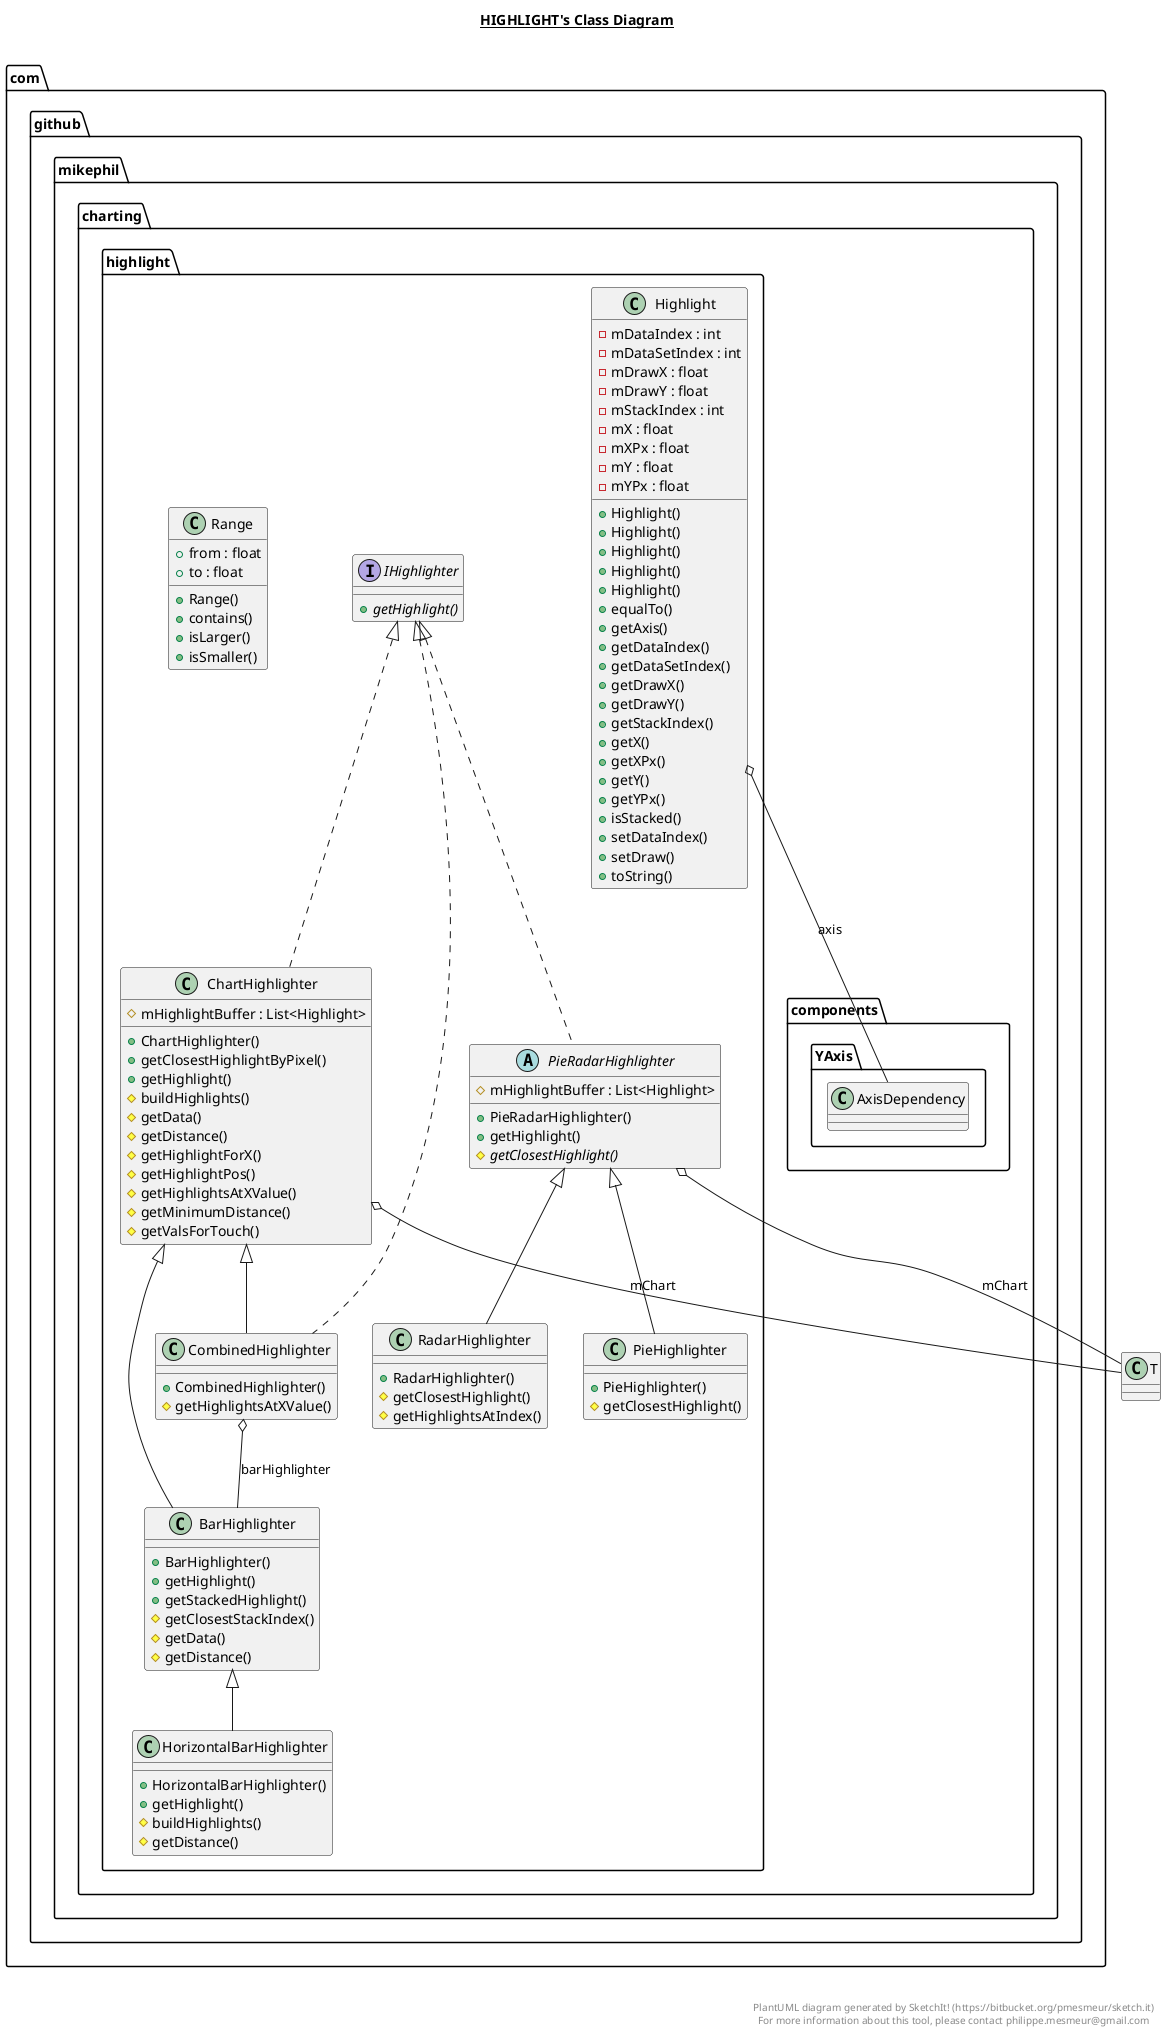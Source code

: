 @startuml

title __HIGHLIGHT's Class Diagram__\n

  namespace com.github.mikephil.charting.highlight {
    class com.github.mikephil.charting.highlight.BarHighlighter {
        + BarHighlighter()
        + getHighlight()
        + getStackedHighlight()
        # getClosestStackIndex()
        # getData()
        # getDistance()
    }
  }
  

  namespace com.github.mikephil.charting.highlight {
    class com.github.mikephil.charting.highlight.ChartHighlighter {
        # mHighlightBuffer : List<Highlight>
        + ChartHighlighter()
        + getClosestHighlightByPixel()
        + getHighlight()
        # buildHighlights()
        # getData()
        # getDistance()
        # getHighlightForX()
        # getHighlightPos()
        # getHighlightsAtXValue()
        # getMinimumDistance()
        # getValsForTouch()
    }
  }
  

  namespace com.github.mikephil.charting.highlight {
    class com.github.mikephil.charting.highlight.CombinedHighlighter {
        + CombinedHighlighter()
        # getHighlightsAtXValue()
    }
  }
  

  namespace com.github.mikephil.charting.highlight {
    class com.github.mikephil.charting.highlight.Highlight {
        - mDataIndex : int
        - mDataSetIndex : int
        - mDrawX : float
        - mDrawY : float
        - mStackIndex : int
        - mX : float
        - mXPx : float
        - mY : float
        - mYPx : float
        + Highlight()
        + Highlight()
        + Highlight()
        + Highlight()
        + Highlight()
        + equalTo()
        + getAxis()
        + getDataIndex()
        + getDataSetIndex()
        + getDrawX()
        + getDrawY()
        + getStackIndex()
        + getX()
        + getXPx()
        + getY()
        + getYPx()
        + isStacked()
        + setDataIndex()
        + setDraw()
        + toString()
    }
  }
  

  namespace com.github.mikephil.charting.highlight {
    class com.github.mikephil.charting.highlight.HorizontalBarHighlighter {
        + HorizontalBarHighlighter()
        + getHighlight()
        # buildHighlights()
        # getDistance()
    }
  }
  

  namespace com.github.mikephil.charting.highlight {
    interface com.github.mikephil.charting.highlight.IHighlighter {
        {abstract} + getHighlight()
    }
  }
  

  namespace com.github.mikephil.charting.highlight {
    class com.github.mikephil.charting.highlight.PieHighlighter {
        + PieHighlighter()
        # getClosestHighlight()
    }
  }
  

  namespace com.github.mikephil.charting.highlight {
    abstract class com.github.mikephil.charting.highlight.PieRadarHighlighter {
        # mHighlightBuffer : List<Highlight>
        + PieRadarHighlighter()
        + getHighlight()
        {abstract} # getClosestHighlight()
    }
  }
  

  namespace com.github.mikephil.charting.highlight {
    class com.github.mikephil.charting.highlight.RadarHighlighter {
        + RadarHighlighter()
        # getClosestHighlight()
        # getHighlightsAtIndex()
    }
  }
  

  namespace com.github.mikephil.charting.highlight {
    class com.github.mikephil.charting.highlight.Range {
        + from : float
        + to : float
        + Range()
        + contains()
        + isLarger()
        + isSmaller()
    }
  }
  

  com.github.mikephil.charting.highlight.BarHighlighter -up-|> com.github.mikephil.charting.highlight.ChartHighlighter
  com.github.mikephil.charting.highlight.ChartHighlighter .up.|> com.github.mikephil.charting.highlight.IHighlighter
  com.github.mikephil.charting.highlight.ChartHighlighter o-- T : mChart
  com.github.mikephil.charting.highlight.CombinedHighlighter .up.|> com.github.mikephil.charting.highlight.IHighlighter
  com.github.mikephil.charting.highlight.CombinedHighlighter -up-|> com.github.mikephil.charting.highlight.ChartHighlighter
  com.github.mikephil.charting.highlight.CombinedHighlighter o-- com.github.mikephil.charting.highlight.BarHighlighter : barHighlighter
  com.github.mikephil.charting.highlight.Highlight o-- com.github.mikephil.charting.components.YAxis.AxisDependency : axis
  com.github.mikephil.charting.highlight.HorizontalBarHighlighter -up-|> com.github.mikephil.charting.highlight.BarHighlighter
  com.github.mikephil.charting.highlight.PieHighlighter -up-|> com.github.mikephil.charting.highlight.PieRadarHighlighter
  com.github.mikephil.charting.highlight.PieRadarHighlighter .up.|> com.github.mikephil.charting.highlight.IHighlighter
  com.github.mikephil.charting.highlight.PieRadarHighlighter o-- T : mChart
  com.github.mikephil.charting.highlight.RadarHighlighter -up-|> com.github.mikephil.charting.highlight.PieRadarHighlighter


right footer


PlantUML diagram generated by SketchIt! (https://bitbucket.org/pmesmeur/sketch.it)
For more information about this tool, please contact philippe.mesmeur@gmail.com
endfooter

@enduml
